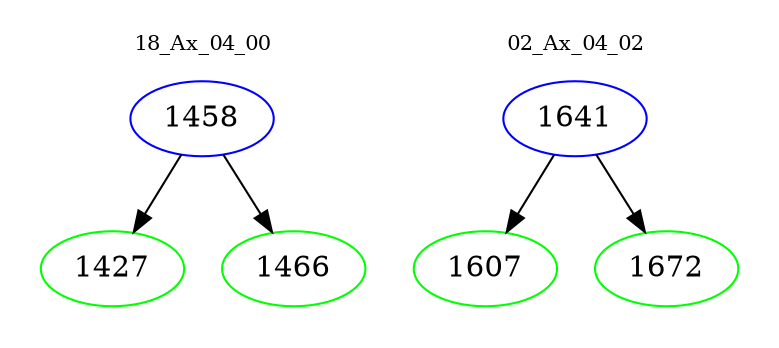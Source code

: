 digraph{
subgraph cluster_0 {
color = white
label = "18_Ax_04_00";
fontsize=10;
T0_1458 [label="1458", color="blue"]
T0_1458 -> T0_1427 [color="black"]
T0_1427 [label="1427", color="green"]
T0_1458 -> T0_1466 [color="black"]
T0_1466 [label="1466", color="green"]
}
subgraph cluster_1 {
color = white
label = "02_Ax_04_02";
fontsize=10;
T1_1641 [label="1641", color="blue"]
T1_1641 -> T1_1607 [color="black"]
T1_1607 [label="1607", color="green"]
T1_1641 -> T1_1672 [color="black"]
T1_1672 [label="1672", color="green"]
}
}
